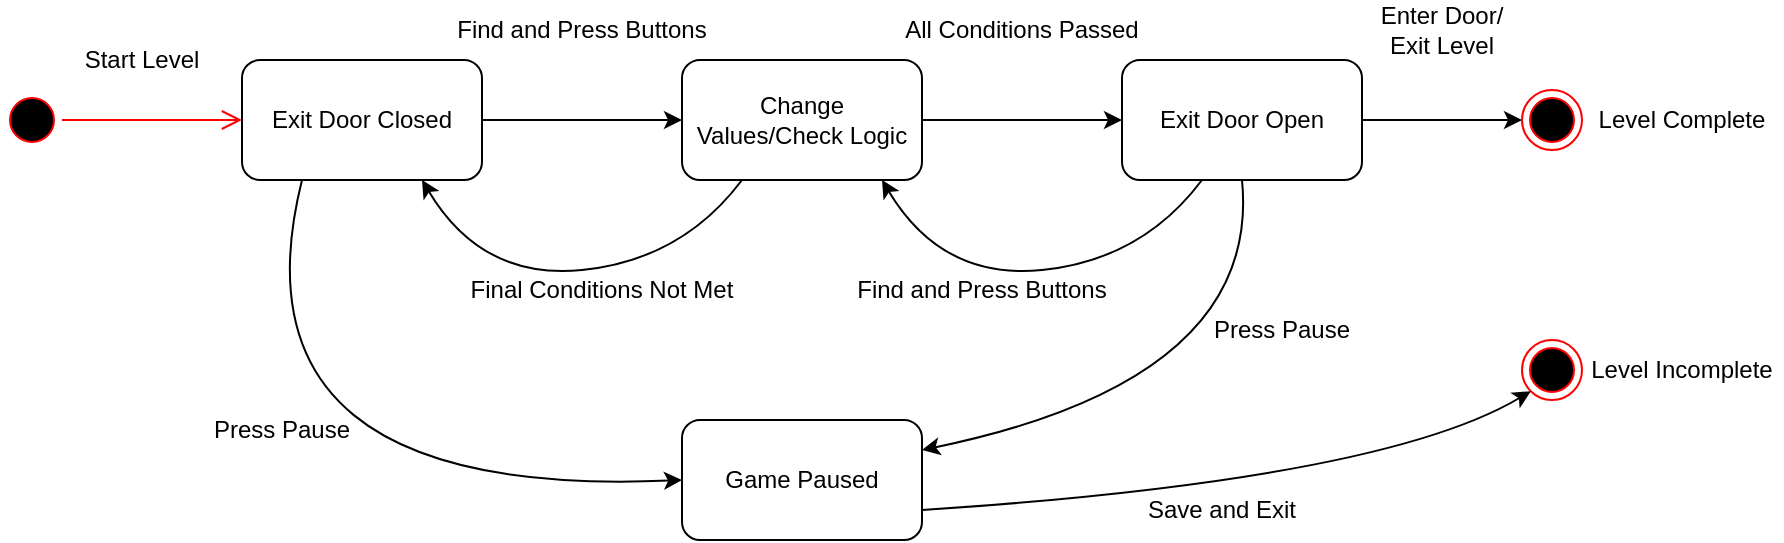 <mxfile version="24.7.17">
  <diagram name="Page-1" id="MFcTYn4dN0HF2_t9Gs-d">
    <mxGraphModel grid="1" page="1" gridSize="10" guides="1" tooltips="1" connect="1" arrows="1" fold="1" pageScale="1" pageWidth="850" pageHeight="1100" math="0" shadow="0">
      <root>
        <mxCell id="0" />
        <mxCell id="1" parent="0" />
        <mxCell id="rX3JwKmnMdNHZesdWCCT-10" style="edgeStyle=orthogonalEdgeStyle;rounded=0;orthogonalLoop=1;jettySize=auto;html=1;entryX=0;entryY=0.5;entryDx=0;entryDy=0;" edge="1" parent="1" source="rX3JwKmnMdNHZesdWCCT-1" target="rX3JwKmnMdNHZesdWCCT-7">
          <mxGeometry relative="1" as="geometry" />
        </mxCell>
        <mxCell id="rX3JwKmnMdNHZesdWCCT-1" value="Exit Door Open" style="rounded=1;whiteSpace=wrap;html=1;" vertex="1" parent="1">
          <mxGeometry x="580" y="260" width="120" height="60" as="geometry" />
        </mxCell>
        <mxCell id="rX3JwKmnMdNHZesdWCCT-9" style="edgeStyle=orthogonalEdgeStyle;rounded=0;orthogonalLoop=1;jettySize=auto;html=1;entryX=0;entryY=0.5;entryDx=0;entryDy=0;" edge="1" parent="1" source="rX3JwKmnMdNHZesdWCCT-2" target="rX3JwKmnMdNHZesdWCCT-1">
          <mxGeometry relative="1" as="geometry" />
        </mxCell>
        <mxCell id="rX3JwKmnMdNHZesdWCCT-2" value="Change Values/Check Logic" style="rounded=1;whiteSpace=wrap;html=1;" vertex="1" parent="1">
          <mxGeometry x="360" y="260" width="120" height="60" as="geometry" />
        </mxCell>
        <mxCell id="rX3JwKmnMdNHZesdWCCT-8" style="edgeStyle=orthogonalEdgeStyle;rounded=0;orthogonalLoop=1;jettySize=auto;html=1;" edge="1" parent="1" source="rX3JwKmnMdNHZesdWCCT-3" target="rX3JwKmnMdNHZesdWCCT-2">
          <mxGeometry relative="1" as="geometry" />
        </mxCell>
        <mxCell id="rX3JwKmnMdNHZesdWCCT-3" value="Exit Door Closed" style="rounded=1;whiteSpace=wrap;html=1;" vertex="1" parent="1">
          <mxGeometry x="140" y="260" width="120" height="60" as="geometry" />
        </mxCell>
        <mxCell id="rX3JwKmnMdNHZesdWCCT-4" value="" style="ellipse;html=1;shape=startState;fillColor=#000000;strokeColor=#ff0000;" vertex="1" parent="1">
          <mxGeometry x="20" y="275" width="30" height="30" as="geometry" />
        </mxCell>
        <mxCell id="rX3JwKmnMdNHZesdWCCT-5" value="" style="edgeStyle=orthogonalEdgeStyle;html=1;verticalAlign=bottom;endArrow=open;endSize=8;strokeColor=#ff0000;rounded=0;entryX=0;entryY=0.5;entryDx=0;entryDy=0;" edge="1" parent="1" source="rX3JwKmnMdNHZesdWCCT-4" target="rX3JwKmnMdNHZesdWCCT-3">
          <mxGeometry relative="1" as="geometry">
            <mxPoint x="35" y="370" as="targetPoint" />
          </mxGeometry>
        </mxCell>
        <mxCell id="rX3JwKmnMdNHZesdWCCT-6" value="" style="ellipse;html=1;shape=endState;fillColor=#000000;strokeColor=#ff0000;" vertex="1" parent="1">
          <mxGeometry x="780" y="400" width="30" height="30" as="geometry" />
        </mxCell>
        <mxCell id="rX3JwKmnMdNHZesdWCCT-7" value="" style="ellipse;html=1;shape=endState;fillColor=#000000;strokeColor=#ff0000;" vertex="1" parent="1">
          <mxGeometry x="780" y="275" width="30" height="30" as="geometry" />
        </mxCell>
        <mxCell id="rX3JwKmnMdNHZesdWCCT-11" value="" style="curved=1;endArrow=classic;html=1;rounded=0;entryX=0.75;entryY=1;entryDx=0;entryDy=0;exitX=0.25;exitY=1;exitDx=0;exitDy=0;" edge="1" parent="1" source="rX3JwKmnMdNHZesdWCCT-2" target="rX3JwKmnMdNHZesdWCCT-3">
          <mxGeometry width="50" height="50" relative="1" as="geometry">
            <mxPoint x="230" y="410" as="sourcePoint" />
            <mxPoint x="280" y="360" as="targetPoint" />
            <Array as="points">
              <mxPoint x="360" y="360" />
              <mxPoint x="260" y="370" />
            </Array>
          </mxGeometry>
        </mxCell>
        <mxCell id="rX3JwKmnMdNHZesdWCCT-12" value="" style="curved=1;endArrow=classic;html=1;rounded=0;exitX=0.25;exitY=1;exitDx=0;exitDy=0;entryX=0;entryY=0.5;entryDx=0;entryDy=0;" edge="1" parent="1" source="rX3JwKmnMdNHZesdWCCT-3" target="rX3JwKmnMdNHZesdWCCT-14">
          <mxGeometry width="50" height="50" relative="1" as="geometry">
            <mxPoint x="400" y="430" as="sourcePoint" />
            <mxPoint x="330" y="470" as="targetPoint" />
            <Array as="points">
              <mxPoint x="130" y="480" />
            </Array>
          </mxGeometry>
        </mxCell>
        <mxCell id="rX3JwKmnMdNHZesdWCCT-13" value="" style="curved=1;endArrow=classic;html=1;rounded=0;entryX=0.75;entryY=1;entryDx=0;entryDy=0;exitX=0.25;exitY=1;exitDx=0;exitDy=0;" edge="1" parent="1">
          <mxGeometry width="50" height="50" relative="1" as="geometry">
            <mxPoint x="620" y="320" as="sourcePoint" />
            <mxPoint x="460" y="320" as="targetPoint" />
            <Array as="points">
              <mxPoint x="590" y="360" />
              <mxPoint x="490" y="370" />
            </Array>
          </mxGeometry>
        </mxCell>
        <mxCell id="rX3JwKmnMdNHZesdWCCT-14" value="Game Paused" style="rounded=1;whiteSpace=wrap;html=1;" vertex="1" parent="1">
          <mxGeometry x="360" y="440" width="120" height="60" as="geometry" />
        </mxCell>
        <mxCell id="rX3JwKmnMdNHZesdWCCT-15" value="" style="curved=1;endArrow=classic;html=1;rounded=0;exitX=0.5;exitY=1;exitDx=0;exitDy=0;entryX=1;entryY=0.25;entryDx=0;entryDy=0;" edge="1" parent="1" source="rX3JwKmnMdNHZesdWCCT-1" target="rX3JwKmnMdNHZesdWCCT-14">
          <mxGeometry width="50" height="50" relative="1" as="geometry">
            <mxPoint x="520" y="390" as="sourcePoint" />
            <mxPoint x="710" y="540" as="targetPoint" />
            <Array as="points">
              <mxPoint x="650" y="420" />
            </Array>
          </mxGeometry>
        </mxCell>
        <mxCell id="rX3JwKmnMdNHZesdWCCT-16" value="" style="curved=1;endArrow=classic;html=1;rounded=0;exitX=1;exitY=0.75;exitDx=0;exitDy=0;entryX=0;entryY=1;entryDx=0;entryDy=0;" edge="1" parent="1" source="rX3JwKmnMdNHZesdWCCT-14" target="rX3JwKmnMdNHZesdWCCT-6">
          <mxGeometry width="50" height="50" relative="1" as="geometry">
            <mxPoint x="530" y="460" as="sourcePoint" />
            <mxPoint x="720" y="610" as="targetPoint" />
            <Array as="points">
              <mxPoint x="710" y="470" />
            </Array>
          </mxGeometry>
        </mxCell>
        <mxCell id="rX3JwKmnMdNHZesdWCCT-18" value="Save and Exit" style="text;html=1;align=center;verticalAlign=middle;whiteSpace=wrap;rounded=0;" vertex="1" parent="1">
          <mxGeometry x="590" y="470" width="80" height="30" as="geometry" />
        </mxCell>
        <mxCell id="rX3JwKmnMdNHZesdWCCT-19" value="Press Pause" style="text;html=1;align=center;verticalAlign=middle;whiteSpace=wrap;rounded=0;" vertex="1" parent="1">
          <mxGeometry x="120" y="430" width="80" height="30" as="geometry" />
        </mxCell>
        <mxCell id="rX3JwKmnMdNHZesdWCCT-20" value="Press Pause" style="text;html=1;align=center;verticalAlign=middle;whiteSpace=wrap;rounded=0;" vertex="1" parent="1">
          <mxGeometry x="620" y="380" width="80" height="30" as="geometry" />
        </mxCell>
        <mxCell id="rX3JwKmnMdNHZesdWCCT-22" value="Find and Press Buttons" style="text;html=1;align=center;verticalAlign=middle;whiteSpace=wrap;rounded=0;" vertex="1" parent="1">
          <mxGeometry x="440" y="360" width="140" height="30" as="geometry" />
        </mxCell>
        <mxCell id="rX3JwKmnMdNHZesdWCCT-23" value="Find and Press Buttons" style="text;html=1;align=center;verticalAlign=middle;whiteSpace=wrap;rounded=0;" vertex="1" parent="1">
          <mxGeometry x="240" y="230" width="140" height="30" as="geometry" />
        </mxCell>
        <mxCell id="rX3JwKmnMdNHZesdWCCT-24" value="All Conditions Passed" style="text;html=1;align=center;verticalAlign=middle;whiteSpace=wrap;rounded=0;" vertex="1" parent="1">
          <mxGeometry x="460" y="230" width="140" height="30" as="geometry" />
        </mxCell>
        <mxCell id="rX3JwKmnMdNHZesdWCCT-25" value="Final Conditions Not Met" style="text;html=1;align=center;verticalAlign=middle;whiteSpace=wrap;rounded=0;" vertex="1" parent="1">
          <mxGeometry x="250" y="360" width="140" height="30" as="geometry" />
        </mxCell>
        <mxCell id="rX3JwKmnMdNHZesdWCCT-26" value="Enter Door/ Exit Level" style="text;html=1;align=center;verticalAlign=middle;whiteSpace=wrap;rounded=0;" vertex="1" parent="1">
          <mxGeometry x="700" y="230" width="80" height="30" as="geometry" />
        </mxCell>
        <mxCell id="rX3JwKmnMdNHZesdWCCT-27" value="Level Complete" style="text;html=1;align=center;verticalAlign=middle;whiteSpace=wrap;rounded=0;" vertex="1" parent="1">
          <mxGeometry x="810" y="275" width="100" height="30" as="geometry" />
        </mxCell>
        <mxCell id="rX3JwKmnMdNHZesdWCCT-28" value="Level Incomplete" style="text;html=1;align=center;verticalAlign=middle;whiteSpace=wrap;rounded=0;" vertex="1" parent="1">
          <mxGeometry x="810" y="400" width="100" height="30" as="geometry" />
        </mxCell>
        <mxCell id="rX3JwKmnMdNHZesdWCCT-29" value="Start Level" style="text;html=1;align=center;verticalAlign=middle;whiteSpace=wrap;rounded=0;" vertex="1" parent="1">
          <mxGeometry x="60" y="245" width="60" height="30" as="geometry" />
        </mxCell>
      </root>
    </mxGraphModel>
  </diagram>
</mxfile>
